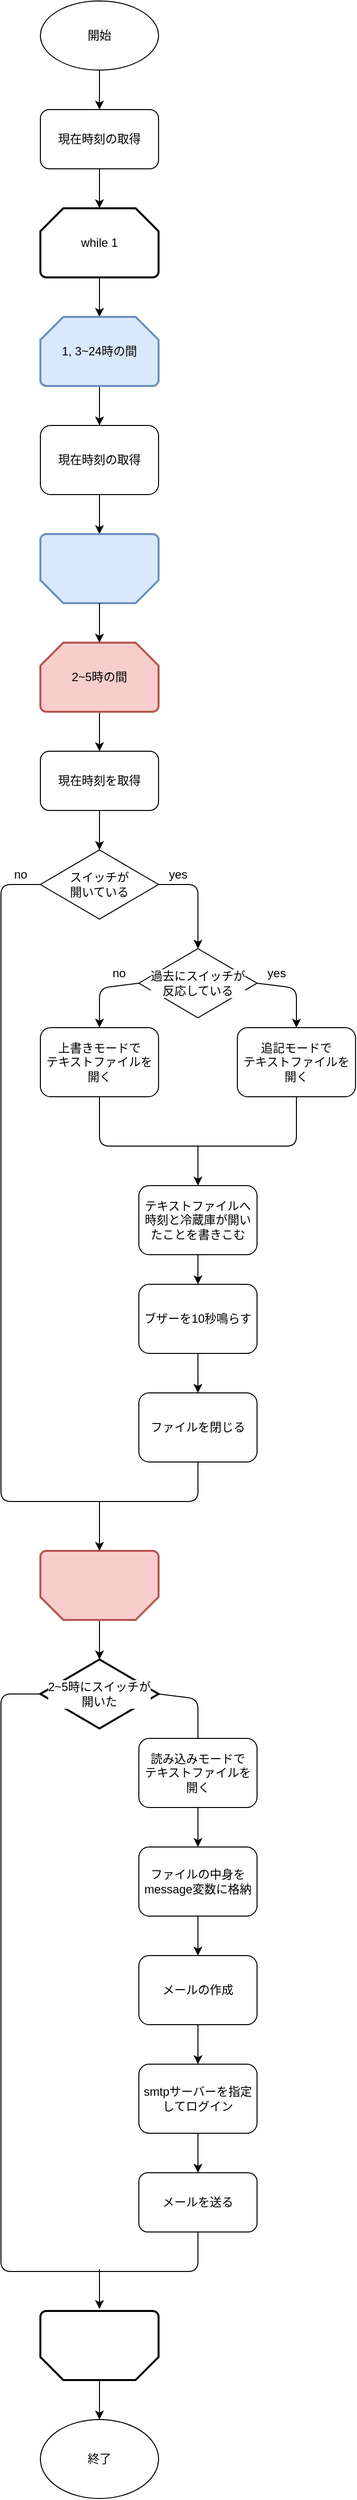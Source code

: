 <mxfile version="12.1.0" type="device" pages="1"><diagram id="bCo_NtgWsw92A5bFKEll" name="Page-1"><mxGraphModel dx="452" dy="826" grid="1" gridSize="10" guides="1" tooltips="1" connect="1" arrows="1" fold="1" page="1" pageScale="1" pageWidth="827" pageHeight="1169" math="0" shadow="0"><root><mxCell id="0"/><mxCell id="1" parent="0"/><mxCell id="Dsb0WLR0Y-8JI4WHr8aJ-56" value="" style="edgeStyle=orthogonalEdgeStyle;rounded=0;orthogonalLoop=1;jettySize=auto;html=1;" edge="1" parent="1" source="bEJFDrt1-ybAxHU5iqzt-1" target="bEJFDrt1-ybAxHU5iqzt-2"><mxGeometry relative="1" as="geometry"/></mxCell><mxCell id="bEJFDrt1-ybAxHU5iqzt-1" value="開始" style="ellipse;whiteSpace=wrap;html=1;" vertex="1" parent="1"><mxGeometry x="120" y="40" width="120" height="70" as="geometry"/></mxCell><mxCell id="Dsb0WLR0Y-8JI4WHr8aJ-55" value="" style="edgeStyle=orthogonalEdgeStyle;rounded=0;orthogonalLoop=1;jettySize=auto;html=1;" edge="1" parent="1" source="bEJFDrt1-ybAxHU5iqzt-2" target="bEJFDrt1-ybAxHU5iqzt-3"><mxGeometry relative="1" as="geometry"/></mxCell><mxCell id="bEJFDrt1-ybAxHU5iqzt-2" value="現在時刻の取得" style="rounded=1;whiteSpace=wrap;html=1;" vertex="1" parent="1"><mxGeometry x="120" y="150" width="120" height="60" as="geometry"/></mxCell><mxCell id="Dsb0WLR0Y-8JI4WHr8aJ-54" value="" style="edgeStyle=orthogonalEdgeStyle;rounded=0;orthogonalLoop=1;jettySize=auto;html=1;" edge="1" parent="1" source="bEJFDrt1-ybAxHU5iqzt-3" target="bEJFDrt1-ybAxHU5iqzt-4"><mxGeometry relative="1" as="geometry"/></mxCell><mxCell id="bEJFDrt1-ybAxHU5iqzt-3" value="while 1" style="strokeWidth=2;html=1;shape=mxgraph.flowchart.loop_limit;whiteSpace=wrap;" vertex="1" parent="1"><mxGeometry x="120" y="250" width="120" height="70" as="geometry"/></mxCell><mxCell id="Dsb0WLR0Y-8JI4WHr8aJ-53" value="" style="edgeStyle=orthogonalEdgeStyle;rounded=0;orthogonalLoop=1;jettySize=auto;html=1;" edge="1" parent="1" source="bEJFDrt1-ybAxHU5iqzt-4" target="bEJFDrt1-ybAxHU5iqzt-5"><mxGeometry relative="1" as="geometry"/></mxCell><mxCell id="bEJFDrt1-ybAxHU5iqzt-4" value="1, 3~24時の間" style="strokeWidth=2;html=1;shape=mxgraph.flowchart.loop_limit;whiteSpace=wrap;fillColor=#dae8fc;strokeColor=#6c8ebf;" vertex="1" parent="1"><mxGeometry x="120" y="360" width="120" height="70" as="geometry"/></mxCell><mxCell id="Dsb0WLR0Y-8JI4WHr8aJ-52" value="" style="edgeStyle=orthogonalEdgeStyle;rounded=0;orthogonalLoop=1;jettySize=auto;html=1;" edge="1" parent="1" source="bEJFDrt1-ybAxHU5iqzt-5" target="bEJFDrt1-ybAxHU5iqzt-6"><mxGeometry relative="1" as="geometry"/></mxCell><mxCell id="bEJFDrt1-ybAxHU5iqzt-5" value="現在時刻の取得" style="rounded=1;whiteSpace=wrap;html=1;" vertex="1" parent="1"><mxGeometry x="120" y="470" width="120" height="70" as="geometry"/></mxCell><mxCell id="bEJFDrt1-ybAxHU5iqzt-6" value="" style="strokeWidth=2;html=1;shape=mxgraph.flowchart.loop_limit;whiteSpace=wrap;rotation=180;fillColor=#dae8fc;strokeColor=#6c8ebf;" vertex="1" parent="1"><mxGeometry x="120" y="580" width="120" height="70" as="geometry"/></mxCell><mxCell id="Dsb0WLR0Y-8JI4WHr8aJ-49" value="" style="edgeStyle=orthogonalEdgeStyle;rounded=0;orthogonalLoop=1;jettySize=auto;html=1;" edge="1" parent="1" source="bEJFDrt1-ybAxHU5iqzt-7" target="4jLiPYs0XYcsegwNcNh7-1"><mxGeometry relative="1" as="geometry"/></mxCell><mxCell id="bEJFDrt1-ybAxHU5iqzt-7" value="2~5時の間" style="strokeWidth=2;html=1;shape=mxgraph.flowchart.loop_limit;whiteSpace=wrap;fillColor=#f8cecc;strokeColor=#b85450;" vertex="1" parent="1"><mxGeometry x="120" y="690" width="120" height="70" as="geometry"/></mxCell><mxCell id="Dsb0WLR0Y-8JI4WHr8aJ-48" value="" style="edgeStyle=orthogonalEdgeStyle;rounded=0;orthogonalLoop=1;jettySize=auto;html=1;" edge="1" parent="1" source="4jLiPYs0XYcsegwNcNh7-1" target="4jLiPYs0XYcsegwNcNh7-12"><mxGeometry relative="1" as="geometry"/></mxCell><mxCell id="4jLiPYs0XYcsegwNcNh7-1" value="現在時刻を取得" style="rounded=1;whiteSpace=wrap;html=1;" vertex="1" parent="1"><mxGeometry x="120" y="800" width="120" height="60" as="geometry"/></mxCell><mxCell id="4jLiPYs0XYcsegwNcNh7-2" value="&lt;div&gt;過去にスイッチが&lt;/div&gt;&lt;div&gt;反応している&lt;/div&gt;" style="rhombus;whiteSpace=wrap;html=1;labelBorderColor=none;labelBackgroundColor=#ffffff;" vertex="1" parent="1"><mxGeometry x="220" y="1000" width="120" height="70" as="geometry"/></mxCell><mxCell id="4jLiPYs0XYcsegwNcNh7-4" value="" style="endArrow=classic;html=1;exitX=0;exitY=0.5;exitDx=0;exitDy=0;" edge="1" parent="1" source="4jLiPYs0XYcsegwNcNh7-2"><mxGeometry width="50" height="50" relative="1" as="geometry"><mxPoint x="170" y="1130" as="sourcePoint"/><mxPoint x="180" y="1080" as="targetPoint"/><Array as="points"><mxPoint x="180" y="1040"/></Array></mxGeometry></mxCell><mxCell id="4jLiPYs0XYcsegwNcNh7-6" value="" style="endArrow=classic;html=1;exitX=1;exitY=0.5;exitDx=0;exitDy=0;" edge="1" parent="1" source="4jLiPYs0XYcsegwNcNh7-2"><mxGeometry width="50" height="50" relative="1" as="geometry"><mxPoint x="170" y="1160" as="sourcePoint"/><mxPoint x="380" y="1080" as="targetPoint"/><Array as="points"><mxPoint x="380" y="1040"/></Array></mxGeometry></mxCell><mxCell id="4jLiPYs0XYcsegwNcNh7-7" value="&lt;div&gt;上書きモードで&lt;/div&gt;&lt;div&gt;テキストファイルを開く&lt;br&gt;&lt;/div&gt;" style="rounded=1;whiteSpace=wrap;html=1;labelBackgroundColor=#ffffff;" vertex="1" parent="1"><mxGeometry x="120" y="1080" width="120" height="70" as="geometry"/></mxCell><mxCell id="4jLiPYs0XYcsegwNcNh7-8" value="&lt;div&gt;追記モードで&lt;/div&gt;&lt;div&gt;テキストファイルを&lt;br&gt;&lt;/div&gt;&lt;div&gt;開く&lt;/div&gt;" style="rounded=1;whiteSpace=wrap;html=1;labelBackgroundColor=#ffffff;" vertex="1" parent="1"><mxGeometry x="320" y="1080" width="120" height="70" as="geometry"/></mxCell><mxCell id="4jLiPYs0XYcsegwNcNh7-9" value="" style="endArrow=none;html=1;entryX=0.5;entryY=1;entryDx=0;entryDy=0;" edge="1" parent="1" target="4jLiPYs0XYcsegwNcNh7-7"><mxGeometry width="50" height="50" relative="1" as="geometry"><mxPoint x="280" y="1200" as="sourcePoint"/><mxPoint x="170" y="1170" as="targetPoint"/><Array as="points"><mxPoint x="180" y="1200"/></Array></mxGeometry></mxCell><mxCell id="4jLiPYs0XYcsegwNcNh7-10" value="" style="endArrow=none;html=1;entryX=0.5;entryY=1;entryDx=0;entryDy=0;" edge="1" parent="1" target="4jLiPYs0XYcsegwNcNh7-8"><mxGeometry width="50" height="50" relative="1" as="geometry"><mxPoint x="280" y="1200" as="sourcePoint"/><mxPoint x="170" y="1220" as="targetPoint"/><Array as="points"><mxPoint x="380" y="1200"/></Array></mxGeometry></mxCell><mxCell id="4jLiPYs0XYcsegwNcNh7-12" value="&lt;div&gt;スイッチが&lt;/div&gt;&lt;div&gt;開いている&lt;/div&gt;" style="rhombus;whiteSpace=wrap;html=1;labelBackgroundColor=#ffffff;" vertex="1" parent="1"><mxGeometry x="120" y="900" width="120" height="70" as="geometry"/></mxCell><mxCell id="EVxvlghNRAxgZip039ey-1" value="" style="endArrow=classic;html=1;exitX=1;exitY=0.5;exitDx=0;exitDy=0;" edge="1" parent="1" source="4jLiPYs0XYcsegwNcNh7-12"><mxGeometry width="50" height="50" relative="1" as="geometry"><mxPoint x="80" y="1110" as="sourcePoint"/><mxPoint x="280" y="1000" as="targetPoint"/><Array as="points"><mxPoint x="280" y="935"/></Array></mxGeometry></mxCell><mxCell id="Dsb0WLR0Y-8JI4WHr8aJ-3" value="yes" style="text;html=1;strokeColor=none;fillColor=none;align=center;verticalAlign=middle;whiteSpace=wrap;rounded=0;labelBackgroundColor=#ffffff;" vertex="1" parent="1"><mxGeometry x="240" y="915" width="40" height="20" as="geometry"/></mxCell><mxCell id="Dsb0WLR0Y-8JI4WHr8aJ-4" value="no" style="text;html=1;strokeColor=none;fillColor=none;align=center;verticalAlign=middle;whiteSpace=wrap;rounded=0;labelBackgroundColor=#ffffff;" vertex="1" parent="1"><mxGeometry x="80" y="915" width="40" height="20" as="geometry"/></mxCell><mxCell id="Dsb0WLR0Y-8JI4WHr8aJ-5" value="yes" style="text;html=1;strokeColor=none;fillColor=none;align=center;verticalAlign=middle;whiteSpace=wrap;rounded=0;labelBackgroundColor=#ffffff;" vertex="1" parent="1"><mxGeometry x="340" y="1015" width="40" height="20" as="geometry"/></mxCell><mxCell id="Dsb0WLR0Y-8JI4WHr8aJ-6" value="no" style="text;html=1;strokeColor=none;fillColor=none;align=center;verticalAlign=middle;whiteSpace=wrap;rounded=0;labelBackgroundColor=#ffffff;" vertex="1" parent="1"><mxGeometry x="180" y="1015" width="40" height="20" as="geometry"/></mxCell><mxCell id="Dsb0WLR0Y-8JI4WHr8aJ-7" value="" style="endArrow=classic;html=1;" edge="1" parent="1"><mxGeometry width="50" height="50" relative="1" as="geometry"><mxPoint x="280" y="1200" as="sourcePoint"/><mxPoint x="280" y="1240" as="targetPoint"/></mxGeometry></mxCell><mxCell id="Dsb0WLR0Y-8JI4WHr8aJ-46" value="" style="edgeStyle=orthogonalEdgeStyle;rounded=0;orthogonalLoop=1;jettySize=auto;html=1;" edge="1" parent="1" source="Dsb0WLR0Y-8JI4WHr8aJ-8" target="Dsb0WLR0Y-8JI4WHr8aJ-9"><mxGeometry relative="1" as="geometry"/></mxCell><mxCell id="Dsb0WLR0Y-8JI4WHr8aJ-8" value="テキストファイルへ時刻と冷蔵庫が開いたことを書きこむ" style="rounded=1;whiteSpace=wrap;html=1;labelBackgroundColor=#ffffff;" vertex="1" parent="1"><mxGeometry x="220" y="1240" width="120" height="70" as="geometry"/></mxCell><mxCell id="Dsb0WLR0Y-8JI4WHr8aJ-47" value="" style="edgeStyle=orthogonalEdgeStyle;rounded=0;orthogonalLoop=1;jettySize=auto;html=1;" edge="1" parent="1" source="Dsb0WLR0Y-8JI4WHr8aJ-9" target="Dsb0WLR0Y-8JI4WHr8aJ-20"><mxGeometry relative="1" as="geometry"/></mxCell><mxCell id="Dsb0WLR0Y-8JI4WHr8aJ-9" value="ブザーを10秒鳴らす" style="rounded=1;whiteSpace=wrap;html=1;labelBackgroundColor=#ffffff;" vertex="1" parent="1"><mxGeometry x="220" y="1340" width="120" height="70" as="geometry"/></mxCell><mxCell id="Dsb0WLR0Y-8JI4WHr8aJ-45" style="edgeStyle=orthogonalEdgeStyle;rounded=0;orthogonalLoop=1;jettySize=auto;html=1;exitX=0.5;exitY=0;exitDx=0;exitDy=0;exitPerimeter=0;entryX=0.5;entryY=0;entryDx=0;entryDy=0;entryPerimeter=0;" edge="1" parent="1" source="Dsb0WLR0Y-8JI4WHr8aJ-10" target="Dsb0WLR0Y-8JI4WHr8aJ-17"><mxGeometry relative="1" as="geometry"/></mxCell><mxCell id="Dsb0WLR0Y-8JI4WHr8aJ-10" value="" style="strokeWidth=2;html=1;shape=mxgraph.flowchart.loop_limit;whiteSpace=wrap;labelBackgroundColor=#ffffff;rotation=180;fillColor=#f8cecc;strokeColor=#b85450;" vertex="1" parent="1"><mxGeometry x="120" y="1610" width="120" height="70" as="geometry"/></mxCell><mxCell id="Dsb0WLR0Y-8JI4WHr8aJ-15" value="" style="endArrow=none;html=1;entryX=0;entryY=0.5;entryDx=0;entryDy=0;" edge="1" parent="1" target="4jLiPYs0XYcsegwNcNh7-12"><mxGeometry width="50" height="50" relative="1" as="geometry"><mxPoint x="80" y="1040" as="sourcePoint"/><mxPoint x="130" y="1580" as="targetPoint"/><Array as="points"><mxPoint x="80" y="935"/></Array></mxGeometry></mxCell><mxCell id="Dsb0WLR0Y-8JI4WHr8aJ-16" value="" style="endArrow=classic;html=1;entryX=0.5;entryY=1;entryDx=0;entryDy=0;entryPerimeter=0;" edge="1" parent="1" target="Dsb0WLR0Y-8JI4WHr8aJ-10"><mxGeometry width="50" height="50" relative="1" as="geometry"><mxPoint x="180" y="1560" as="sourcePoint"/><mxPoint x="130" y="1700" as="targetPoint"/></mxGeometry></mxCell><mxCell id="Dsb0WLR0Y-8JI4WHr8aJ-17" value="&lt;div&gt;2~5時にスイッチが&lt;/div&gt;&lt;div&gt;開いた&lt;br&gt;&lt;/div&gt;" style="strokeWidth=2;html=1;shape=mxgraph.flowchart.decision;whiteSpace=wrap;labelBackgroundColor=#ffffff;" vertex="1" parent="1"><mxGeometry x="120" y="1720" width="120" height="70" as="geometry"/></mxCell><mxCell id="Dsb0WLR0Y-8JI4WHr8aJ-18" value="" style="endArrow=none;html=1;exitX=1;exitY=0.5;exitDx=0;exitDy=0;exitPerimeter=0;" edge="1" parent="1" source="Dsb0WLR0Y-8JI4WHr8aJ-17"><mxGeometry width="50" height="50" relative="1" as="geometry"><mxPoint x="80" y="1860" as="sourcePoint"/><mxPoint x="280" y="1800" as="targetPoint"/><Array as="points"><mxPoint x="280" y="1760"/></Array></mxGeometry></mxCell><mxCell id="Dsb0WLR0Y-8JI4WHr8aJ-41" style="edgeStyle=orthogonalEdgeStyle;rounded=0;orthogonalLoop=1;jettySize=auto;html=1;exitX=0.5;exitY=1;exitDx=0;exitDy=0;entryX=0.5;entryY=0;entryDx=0;entryDy=0;" edge="1" parent="1" source="Dsb0WLR0Y-8JI4WHr8aJ-19" target="Dsb0WLR0Y-8JI4WHr8aJ-24"><mxGeometry relative="1" as="geometry"/></mxCell><mxCell id="Dsb0WLR0Y-8JI4WHr8aJ-19" value="&lt;div&gt;読み込みモードで&lt;/div&gt;&lt;div&gt;テキストファイルを&lt;/div&gt;&lt;div&gt;開く&lt;br&gt;&lt;/div&gt;" style="rounded=1;whiteSpace=wrap;html=1;labelBackgroundColor=#ffffff;" vertex="1" parent="1"><mxGeometry x="220" y="1800" width="120" height="70" as="geometry"/></mxCell><mxCell id="Dsb0WLR0Y-8JI4WHr8aJ-20" value="ファイルを閉じる" style="rounded=1;whiteSpace=wrap;html=1;labelBackgroundColor=#ffffff;" vertex="1" parent="1"><mxGeometry x="220" y="1450" width="120" height="70" as="geometry"/></mxCell><mxCell id="Dsb0WLR0Y-8JI4WHr8aJ-22" value="" style="endArrow=none;html=1;entryX=0.5;entryY=1;entryDx=0;entryDy=0;" edge="1" parent="1" target="Dsb0WLR0Y-8JI4WHr8aJ-20"><mxGeometry width="50" height="50" relative="1" as="geometry"><mxPoint x="180" y="1560" as="sourcePoint"/><mxPoint x="130" y="1950" as="targetPoint"/><Array as="points"><mxPoint x="280" y="1560"/></Array></mxGeometry></mxCell><mxCell id="Dsb0WLR0Y-8JI4WHr8aJ-23" value="" style="endArrow=none;html=1;" edge="1" parent="1"><mxGeometry width="50" height="50" relative="1" as="geometry"><mxPoint x="80" y="1040" as="sourcePoint"/><mxPoint x="180" y="1560" as="targetPoint"/><Array as="points"><mxPoint x="80" y="1560"/></Array></mxGeometry></mxCell><mxCell id="Dsb0WLR0Y-8JI4WHr8aJ-42" style="edgeStyle=orthogonalEdgeStyle;rounded=0;orthogonalLoop=1;jettySize=auto;html=1;exitX=0.5;exitY=1;exitDx=0;exitDy=0;" edge="1" parent="1" source="Dsb0WLR0Y-8JI4WHr8aJ-24" target="Dsb0WLR0Y-8JI4WHr8aJ-27"><mxGeometry relative="1" as="geometry"/></mxCell><mxCell id="Dsb0WLR0Y-8JI4WHr8aJ-24" value="ファイルの中身をmessage変数に格納" style="rounded=1;whiteSpace=wrap;html=1;labelBackgroundColor=#ffffff;" vertex="1" parent="1"><mxGeometry x="220" y="1910" width="120" height="70" as="geometry"/></mxCell><mxCell id="Dsb0WLR0Y-8JI4WHr8aJ-43" style="edgeStyle=orthogonalEdgeStyle;rounded=0;orthogonalLoop=1;jettySize=auto;html=1;exitX=0.5;exitY=1;exitDx=0;exitDy=0;entryX=0.5;entryY=0;entryDx=0;entryDy=0;" edge="1" parent="1" source="Dsb0WLR0Y-8JI4WHr8aJ-27" target="Dsb0WLR0Y-8JI4WHr8aJ-29"><mxGeometry relative="1" as="geometry"/></mxCell><mxCell id="Dsb0WLR0Y-8JI4WHr8aJ-27" value="メールの作成" style="rounded=1;whiteSpace=wrap;html=1;labelBackgroundColor=#ffffff;" vertex="1" parent="1"><mxGeometry x="220" y="2020" width="120" height="70" as="geometry"/></mxCell><mxCell id="Dsb0WLR0Y-8JI4WHr8aJ-44" style="edgeStyle=orthogonalEdgeStyle;rounded=0;orthogonalLoop=1;jettySize=auto;html=1;exitX=0.5;exitY=1;exitDx=0;exitDy=0;entryX=0.5;entryY=0;entryDx=0;entryDy=0;" edge="1" parent="1" source="Dsb0WLR0Y-8JI4WHr8aJ-29" target="Dsb0WLR0Y-8JI4WHr8aJ-30"><mxGeometry relative="1" as="geometry"/></mxCell><mxCell id="Dsb0WLR0Y-8JI4WHr8aJ-29" value="&lt;div&gt;smtpサーバーを指定してログイン&lt;/div&gt;" style="rounded=1;whiteSpace=wrap;html=1;labelBackgroundColor=#ffffff;" vertex="1" parent="1"><mxGeometry x="220" y="2130" width="120" height="70" as="geometry"/></mxCell><mxCell id="Dsb0WLR0Y-8JI4WHr8aJ-30" value="メールを送る" style="rounded=1;whiteSpace=wrap;html=1;labelBackgroundColor=#ffffff;" vertex="1" parent="1"><mxGeometry x="220" y="2240" width="120" height="60" as="geometry"/></mxCell><mxCell id="Dsb0WLR0Y-8JI4WHr8aJ-33" value="" style="endArrow=classic;html=1;entryX=0.5;entryY=1;entryDx=0;entryDy=0;entryPerimeter=0;" edge="1" parent="1"><mxGeometry width="50" height="50" relative="1" as="geometry"><mxPoint x="180" y="2338" as="sourcePoint"/><mxPoint x="180" y="2378" as="targetPoint"/></mxGeometry></mxCell><mxCell id="Dsb0WLR0Y-8JI4WHr8aJ-34" value="" style="endArrow=none;html=1;entryX=0.5;entryY=1;entryDx=0;entryDy=0;" edge="1" parent="1" target="Dsb0WLR0Y-8JI4WHr8aJ-30"><mxGeometry width="50" height="50" relative="1" as="geometry"><mxPoint x="180" y="2340" as="sourcePoint"/><mxPoint x="130" y="2470" as="targetPoint"/><Array as="points"><mxPoint x="280" y="2340"/></Array></mxGeometry></mxCell><mxCell id="Dsb0WLR0Y-8JI4WHr8aJ-35" value="" style="endArrow=none;html=1;entryX=0;entryY=0.5;entryDx=0;entryDy=0;entryPerimeter=0;" edge="1" parent="1" target="Dsb0WLR0Y-8JI4WHr8aJ-17"><mxGeometry width="50" height="50" relative="1" as="geometry"><mxPoint x="80" y="2090" as="sourcePoint"/><mxPoint x="130" y="2470" as="targetPoint"/><Array as="points"><mxPoint x="80" y="1755"/></Array></mxGeometry></mxCell><mxCell id="Dsb0WLR0Y-8JI4WHr8aJ-36" value="" style="endArrow=none;html=1;" edge="1" parent="1"><mxGeometry width="50" height="50" relative="1" as="geometry"><mxPoint x="180" y="2340" as="sourcePoint"/><mxPoint x="80" y="2090" as="targetPoint"/><Array as="points"><mxPoint x="80" y="2340"/></Array></mxGeometry></mxCell><mxCell id="Dsb0WLR0Y-8JI4WHr8aJ-37" value="終了" style="ellipse;whiteSpace=wrap;html=1;labelBackgroundColor=#ffffff;" vertex="1" parent="1"><mxGeometry x="120" y="2490" width="120" height="80" as="geometry"/></mxCell><mxCell id="Dsb0WLR0Y-8JI4WHr8aJ-39" value="" style="strokeWidth=2;html=1;shape=mxgraph.flowchart.loop_limit;whiteSpace=wrap;labelBackgroundColor=#ffffff;rotation=180;" vertex="1" parent="1"><mxGeometry x="120" y="2380" width="120" height="70" as="geometry"/></mxCell><mxCell id="Dsb0WLR0Y-8JI4WHr8aJ-40" value="" style="endArrow=classic;html=1;exitX=0.5;exitY=0;exitDx=0;exitDy=0;exitPerimeter=0;entryX=0.5;entryY=0;entryDx=0;entryDy=0;" edge="1" parent="1" source="Dsb0WLR0Y-8JI4WHr8aJ-39" target="Dsb0WLR0Y-8JI4WHr8aJ-37"><mxGeometry width="50" height="50" relative="1" as="geometry"><mxPoint x="80" y="2640" as="sourcePoint"/><mxPoint x="130" y="2590" as="targetPoint"/></mxGeometry></mxCell><mxCell id="Dsb0WLR0Y-8JI4WHr8aJ-51" value="" style="endArrow=classic;html=1;exitX=0.5;exitY=0;exitDx=0;exitDy=0;exitPerimeter=0;entryX=0.5;entryY=0;entryDx=0;entryDy=0;entryPerimeter=0;" edge="1" parent="1" source="bEJFDrt1-ybAxHU5iqzt-6" target="bEJFDrt1-ybAxHU5iqzt-7"><mxGeometry width="50" height="50" relative="1" as="geometry"><mxPoint x="50" y="690" as="sourcePoint"/><mxPoint x="100" y="640" as="targetPoint"/></mxGeometry></mxCell></root></mxGraphModel></diagram></mxfile>